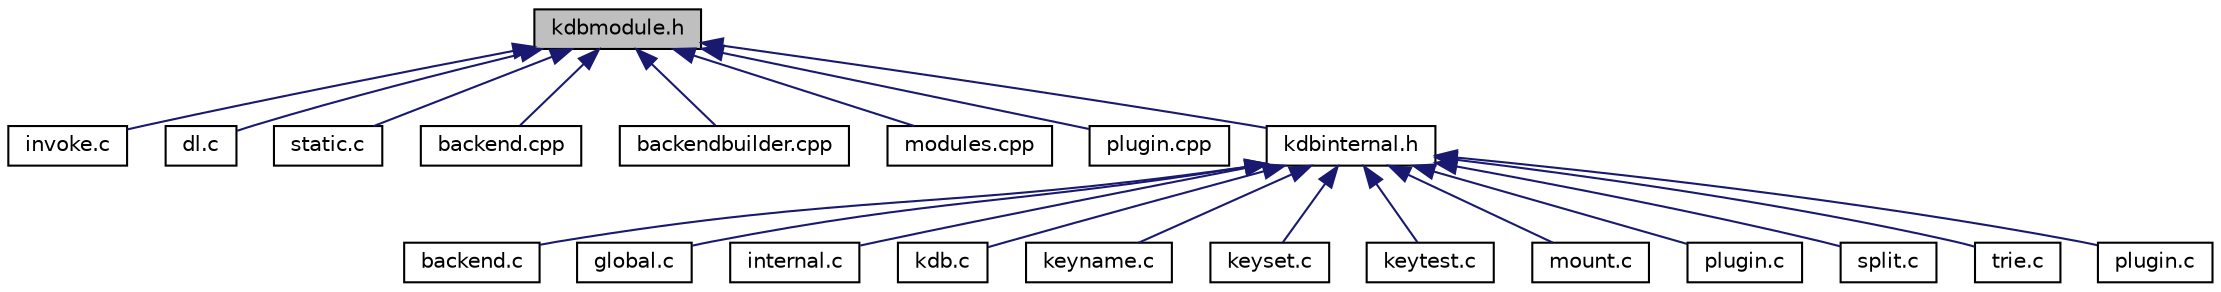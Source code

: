 digraph "kdbmodule.h"
{
  edge [fontname="Helvetica",fontsize="10",labelfontname="Helvetica",labelfontsize="10"];
  node [fontname="Helvetica",fontsize="10",shape=record];
  Node6 [label="kdbmodule.h",height=0.2,width=0.4,color="black", fillcolor="grey75", style="filled", fontcolor="black"];
  Node6 -> Node7 [dir="back",color="midnightblue",fontsize="10",style="solid",fontname="Helvetica"];
  Node7 [label="invoke.c",height=0.2,width=0.4,color="black", fillcolor="white", style="filled",URL="$invoke_8c.html",tooltip="Library for invoking exported plugin functions. "];
  Node6 -> Node8 [dir="back",color="midnightblue",fontsize="10",style="solid",fontname="Helvetica"];
  Node8 [label="dl.c",height=0.2,width=0.4,color="black", fillcolor="white", style="filled",URL="$dl_8c.html",tooltip="Loading modules under linux. "];
  Node6 -> Node9 [dir="back",color="midnightblue",fontsize="10",style="solid",fontname="Helvetica"];
  Node9 [label="static.c",height=0.2,width=0.4,color="black", fillcolor="white", style="filled",URL="$static_8c.html"];
  Node6 -> Node10 [dir="back",color="midnightblue",fontsize="10",style="solid",fontname="Helvetica"];
  Node10 [label="backend.cpp",height=0.2,width=0.4,color="black", fillcolor="white", style="filled",URL="$src_2backend_8cpp.html",tooltip="Implementation of backend. "];
  Node6 -> Node11 [dir="back",color="midnightblue",fontsize="10",style="solid",fontname="Helvetica"];
  Node11 [label="backendbuilder.cpp",height=0.2,width=0.4,color="black", fillcolor="white", style="filled",URL="$backendbuilder_8cpp.html",tooltip="Implementation of backend builder. "];
  Node6 -> Node12 [dir="back",color="midnightblue",fontsize="10",style="solid",fontname="Helvetica"];
  Node12 [label="modules.cpp",height=0.2,width=0.4,color="black", fillcolor="white", style="filled",URL="$modules_8cpp.html",tooltip="Implementation of module loading. "];
  Node6 -> Node13 [dir="back",color="midnightblue",fontsize="10",style="solid",fontname="Helvetica"];
  Node13 [label="plugin.cpp",height=0.2,width=0.4,color="black", fillcolor="white", style="filled",URL="$plugin_8cpp.html",tooltip="Implementation of plugin. "];
  Node6 -> Node14 [dir="back",color="midnightblue",fontsize="10",style="solid",fontname="Helvetica"];
  Node14 [label="kdbinternal.h",height=0.2,width=0.4,color="black", fillcolor="white", style="filled",URL="$kdbinternal_8h.html",tooltip="Includes most internal header files. "];
  Node14 -> Node15 [dir="back",color="midnightblue",fontsize="10",style="solid",fontname="Helvetica"];
  Node15 [label="backend.c",height=0.2,width=0.4,color="black", fillcolor="white", style="filled",URL="$backend_8c.html",tooltip="Everything related to a backend. "];
  Node14 -> Node16 [dir="back",color="midnightblue",fontsize="10",style="solid",fontname="Helvetica"];
  Node16 [label="global.c",height=0.2,width=0.4,color="black", fillcolor="white", style="filled",URL="$global_8c.html",tooltip="Helpers for global plugins. "];
  Node14 -> Node17 [dir="back",color="midnightblue",fontsize="10",style="solid",fontname="Helvetica"];
  Node17 [label="internal.c",height=0.2,width=0.4,color="black", fillcolor="white", style="filled",URL="$internal_8c.html",tooltip="Internal methods for Elektra. "];
  Node14 -> Node18 [dir="back",color="midnightblue",fontsize="10",style="solid",fontname="Helvetica"];
  Node18 [label="kdb.c",height=0.2,width=0.4,color="black", fillcolor="white", style="filled",URL="$kdb_8c.html",tooltip="Low level functions for access the Key Database. "];
  Node14 -> Node19 [dir="back",color="midnightblue",fontsize="10",style="solid",fontname="Helvetica"];
  Node19 [label="keyname.c",height=0.2,width=0.4,color="black", fillcolor="white", style="filled",URL="$elektra_2keyname_8c.html",tooltip="Methods for Key name manipulation. "];
  Node14 -> Node20 [dir="back",color="midnightblue",fontsize="10",style="solid",fontname="Helvetica"];
  Node20 [label="keyset.c",height=0.2,width=0.4,color="black", fillcolor="white", style="filled",URL="$keyset_8c.html",tooltip="Methods for key sets. "];
  Node14 -> Node21 [dir="back",color="midnightblue",fontsize="10",style="solid",fontname="Helvetica"];
  Node21 [label="keytest.c",height=0.2,width=0.4,color="black", fillcolor="white", style="filled",URL="$keytest_8c.html",tooltip="Methods for making tests. "];
  Node14 -> Node22 [dir="back",color="midnightblue",fontsize="10",style="solid",fontname="Helvetica"];
  Node22 [label="mount.c",height=0.2,width=0.4,color="black", fillcolor="white", style="filled",URL="$mount_8c.html",tooltip="Internals of mount functionality. "];
  Node14 -> Node23 [dir="back",color="midnightblue",fontsize="10",style="solid",fontname="Helvetica"];
  Node23 [label="plugin.c",height=0.2,width=0.4,color="black", fillcolor="white", style="filled",URL="$elektra_2plugin_8c.html",tooltip="Interna of plugin functionality. "];
  Node14 -> Node24 [dir="back",color="midnightblue",fontsize="10",style="solid",fontname="Helvetica"];
  Node24 [label="split.c",height=0.2,width=0.4,color="black", fillcolor="white", style="filled",URL="$split_8c.html",tooltip="Interna of splitting functionality. "];
  Node14 -> Node25 [dir="back",color="midnightblue",fontsize="10",style="solid",fontname="Helvetica"];
  Node25 [label="trie.c",height=0.2,width=0.4,color="black", fillcolor="white", style="filled",URL="$trie_8c.html",tooltip="Interna of trie functionality. "];
  Node14 -> Node26 [dir="back",color="midnightblue",fontsize="10",style="solid",fontname="Helvetica"];
  Node26 [label="plugin.c",height=0.2,width=0.4,color="black", fillcolor="white", style="filled",URL="$plugin_2plugin_8c.html",tooltip="Access plugin handle. "];
}
